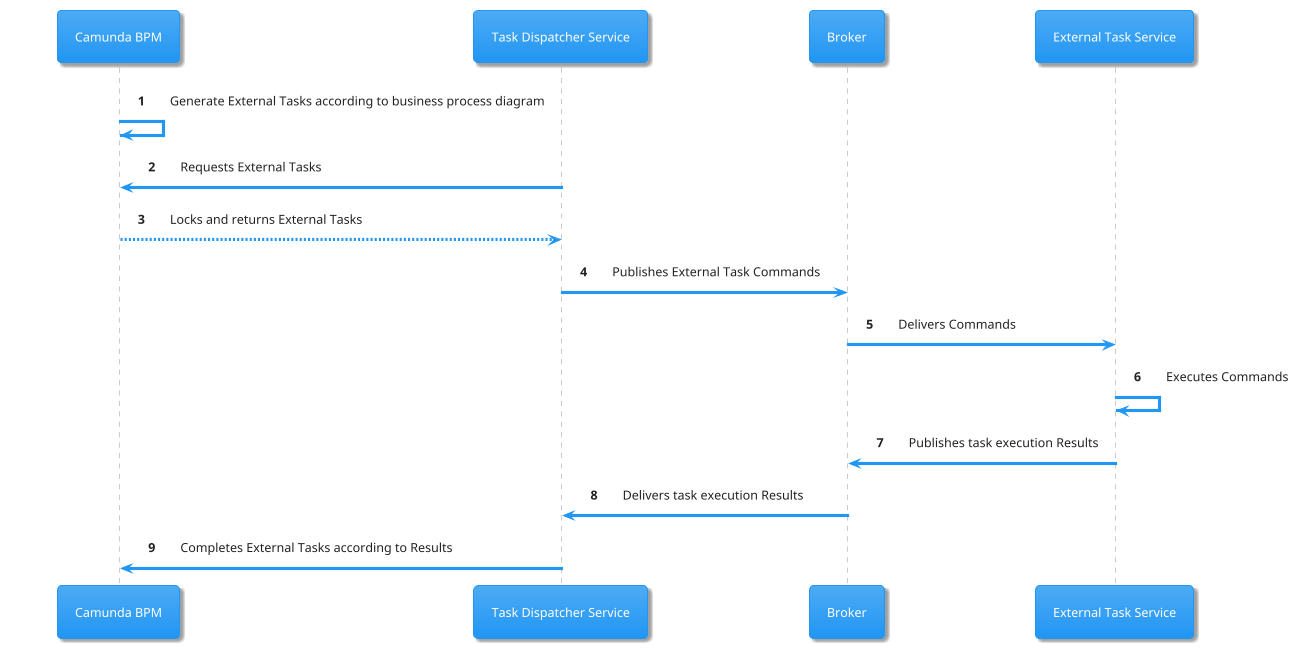 @startuml
!theme materia

autonumber

"Camunda BPM" -> "Camunda BPM": Generate External Tasks according to business process diagram
"Task Dispatcher Service" -> "Camunda BPM": Requests External Tasks
"Camunda BPM" --> "Task Dispatcher Service": Locks and returns External Tasks
"Task Dispatcher Service" -> Broker: Publishes External Task Commands
Broker -> "External Task Service": Delivers Commands
"External Task Service" -> "External Task Service": Executes Commands
"External Task Service" -> Broker: Publishes task execution Results
Broker -> "Task Dispatcher Service": Delivers task execution Results
"Task Dispatcher Service" -> "Camunda BPM": Completes External Tasks according to Results

@enduml
